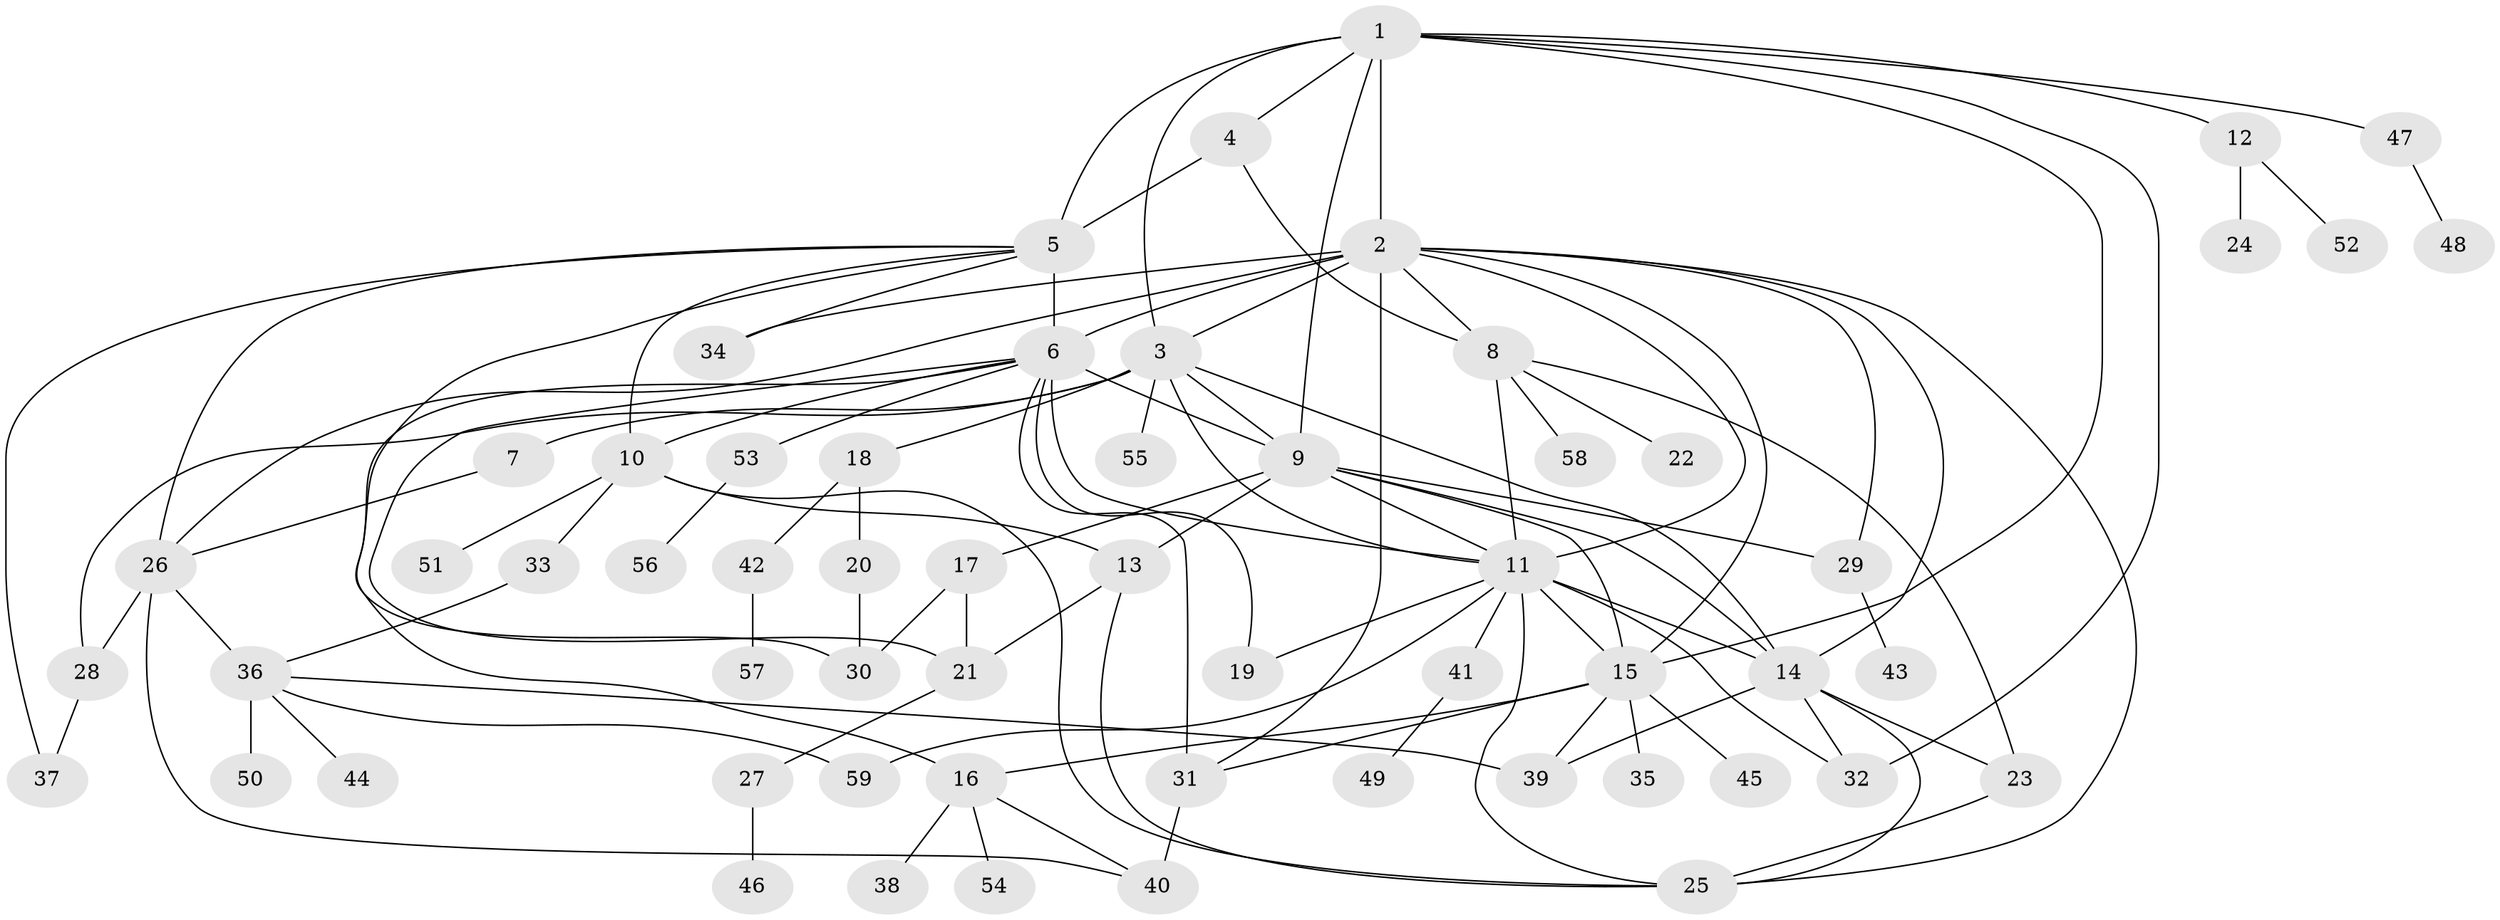 // original degree distribution, {9: 0.008547008547008548, 24: 0.008547008547008548, 14: 0.008547008547008548, 3: 0.10256410256410256, 12: 0.017094017094017096, 1: 0.39316239316239315, 2: 0.29914529914529914, 7: 0.017094017094017096, 15: 0.008547008547008548, 8: 0.017094017094017096, 4: 0.05982905982905983, 10: 0.017094017094017096, 6: 0.042735042735042736}
// Generated by graph-tools (version 1.1) at 2025/35/03/09/25 02:35:39]
// undirected, 59 vertices, 104 edges
graph export_dot {
graph [start="1"]
  node [color=gray90,style=filled];
  1;
  2;
  3;
  4;
  5;
  6;
  7;
  8;
  9;
  10;
  11;
  12;
  13;
  14;
  15;
  16;
  17;
  18;
  19;
  20;
  21;
  22;
  23;
  24;
  25;
  26;
  27;
  28;
  29;
  30;
  31;
  32;
  33;
  34;
  35;
  36;
  37;
  38;
  39;
  40;
  41;
  42;
  43;
  44;
  45;
  46;
  47;
  48;
  49;
  50;
  51;
  52;
  53;
  54;
  55;
  56;
  57;
  58;
  59;
  1 -- 2 [weight=1.0];
  1 -- 3 [weight=2.0];
  1 -- 4 [weight=1.0];
  1 -- 5 [weight=1.0];
  1 -- 9 [weight=1.0];
  1 -- 12 [weight=1.0];
  1 -- 15 [weight=1.0];
  1 -- 32 [weight=2.0];
  1 -- 47 [weight=1.0];
  2 -- 3 [weight=1.0];
  2 -- 6 [weight=10.0];
  2 -- 8 [weight=2.0];
  2 -- 11 [weight=1.0];
  2 -- 14 [weight=1.0];
  2 -- 15 [weight=1.0];
  2 -- 25 [weight=1.0];
  2 -- 26 [weight=1.0];
  2 -- 29 [weight=1.0];
  2 -- 31 [weight=1.0];
  2 -- 34 [weight=1.0];
  3 -- 7 [weight=1.0];
  3 -- 9 [weight=1.0];
  3 -- 11 [weight=1.0];
  3 -- 14 [weight=2.0];
  3 -- 18 [weight=1.0];
  3 -- 28 [weight=1.0];
  3 -- 55 [weight=1.0];
  4 -- 5 [weight=3.0];
  4 -- 8 [weight=1.0];
  5 -- 6 [weight=2.0];
  5 -- 10 [weight=1.0];
  5 -- 26 [weight=1.0];
  5 -- 30 [weight=1.0];
  5 -- 34 [weight=1.0];
  5 -- 37 [weight=1.0];
  6 -- 9 [weight=1.0];
  6 -- 10 [weight=1.0];
  6 -- 11 [weight=1.0];
  6 -- 16 [weight=1.0];
  6 -- 19 [weight=1.0];
  6 -- 21 [weight=1.0];
  6 -- 31 [weight=2.0];
  6 -- 53 [weight=1.0];
  7 -- 26 [weight=1.0];
  8 -- 11 [weight=1.0];
  8 -- 22 [weight=1.0];
  8 -- 23 [weight=1.0];
  8 -- 58 [weight=1.0];
  9 -- 11 [weight=1.0];
  9 -- 13 [weight=5.0];
  9 -- 14 [weight=2.0];
  9 -- 15 [weight=1.0];
  9 -- 17 [weight=1.0];
  9 -- 29 [weight=1.0];
  10 -- 13 [weight=1.0];
  10 -- 25 [weight=1.0];
  10 -- 33 [weight=2.0];
  10 -- 51 [weight=1.0];
  11 -- 14 [weight=7.0];
  11 -- 15 [weight=1.0];
  11 -- 19 [weight=1.0];
  11 -- 25 [weight=1.0];
  11 -- 32 [weight=1.0];
  11 -- 41 [weight=1.0];
  11 -- 59 [weight=1.0];
  12 -- 24 [weight=1.0];
  12 -- 52 [weight=1.0];
  13 -- 21 [weight=1.0];
  13 -- 25 [weight=1.0];
  14 -- 23 [weight=1.0];
  14 -- 25 [weight=1.0];
  14 -- 32 [weight=1.0];
  14 -- 39 [weight=1.0];
  15 -- 16 [weight=1.0];
  15 -- 31 [weight=1.0];
  15 -- 35 [weight=1.0];
  15 -- 39 [weight=1.0];
  15 -- 45 [weight=1.0];
  16 -- 38 [weight=1.0];
  16 -- 40 [weight=1.0];
  16 -- 54 [weight=1.0];
  17 -- 21 [weight=1.0];
  17 -- 30 [weight=1.0];
  18 -- 20 [weight=1.0];
  18 -- 42 [weight=1.0];
  20 -- 30 [weight=1.0];
  21 -- 27 [weight=1.0];
  23 -- 25 [weight=1.0];
  26 -- 28 [weight=1.0];
  26 -- 36 [weight=1.0];
  26 -- 40 [weight=1.0];
  27 -- 46 [weight=1.0];
  28 -- 37 [weight=1.0];
  29 -- 43 [weight=1.0];
  31 -- 40 [weight=2.0];
  33 -- 36 [weight=1.0];
  36 -- 39 [weight=1.0];
  36 -- 44 [weight=1.0];
  36 -- 50 [weight=1.0];
  36 -- 59 [weight=1.0];
  41 -- 49 [weight=1.0];
  42 -- 57 [weight=1.0];
  47 -- 48 [weight=1.0];
  53 -- 56 [weight=1.0];
}
